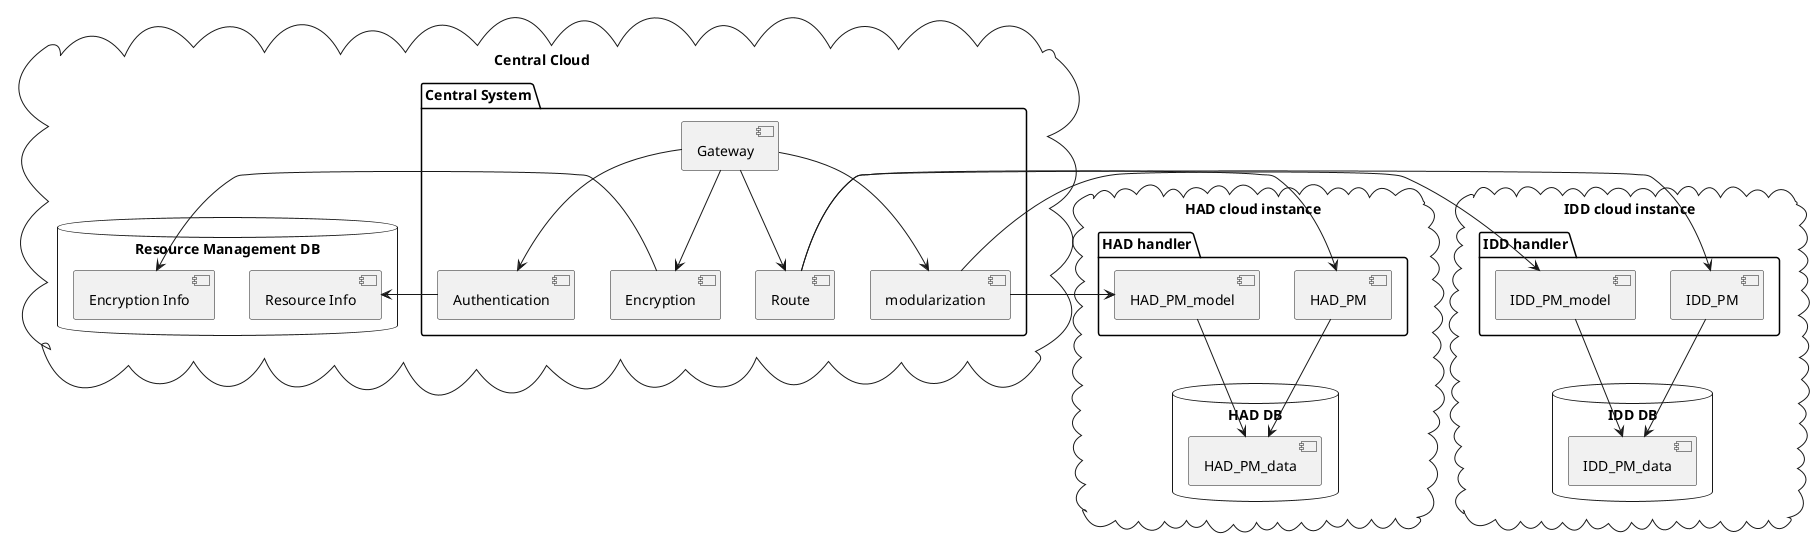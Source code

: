 @startuml

cloud "Central Cloud" {
package "Central System" {

[Gateway] --> [Route]
[Gateway] --> [modularization]
[Gateway] --> [Encryption]
[Gateway] --> [Authentication]

}

database "Resource Management DB" {

    [Resource Info]
    [Encryption Info]
}

[Authentication] -right-> [Resource Info]
[Encryption] -right-> [Encryption Info]


}


cloud "HAD cloud instance" {
package "HAD handler" {
    [HAD_PM]
    [HAD_PM_model]
}

database "HAD DB" {
    [HAD_PM_data]
}

[HAD_PM] --> [HAD_PM_data]
[HAD_PM_model] --> [HAD_PM_data]

}

cloud "IDD cloud instance" {

package "IDD handler" {
    [IDD_PM]
    [IDD_PM_model]
}

database "IDD DB" {
    [IDD_PM_data]
}

[IDD_PM] --> [IDD_PM_data]
[IDD_PM_model] --> [IDD_PM_data]

}

[Route] -right-> [HAD_PM]
[Route] -right-> [IDD_PM]
[modularization] -right-> [HAD_PM_model]
[modularization] -right-> [IDD_PM_model]

@enduml